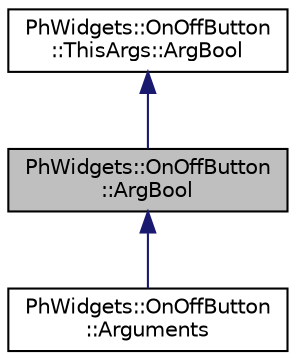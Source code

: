 digraph "PhWidgets::OnOffButton::ArgBool"
{
  edge [fontname="Helvetica",fontsize="10",labelfontname="Helvetica",labelfontsize="10"];
  node [fontname="Helvetica",fontsize="10",shape=record];
  Node0 [label="PhWidgets::OnOffButton\l::ArgBool",height=0.2,width=0.4,color="black", fillcolor="grey75", style="filled", fontcolor="black"];
  Node1 -> Node0 [dir="back",color="midnightblue",fontsize="10",style="solid",fontname="Helvetica"];
  Node1 [label="PhWidgets::OnOffButton\l::ThisArgs::ArgBool",height=0.2,width=0.4,color="black", fillcolor="white", style="filled",URL="$struct_ph_widgets_1_1_on_off_button_1_1_this_args_1_1_arg_bool.html"];
  Node0 -> Node2 [dir="back",color="midnightblue",fontsize="10",style="solid",fontname="Helvetica"];
  Node2 [label="PhWidgets::OnOffButton\l::Arguments",height=0.2,width=0.4,color="black", fillcolor="white", style="filled",URL="$struct_ph_widgets_1_1_on_off_button_1_1_arguments.html"];
}
